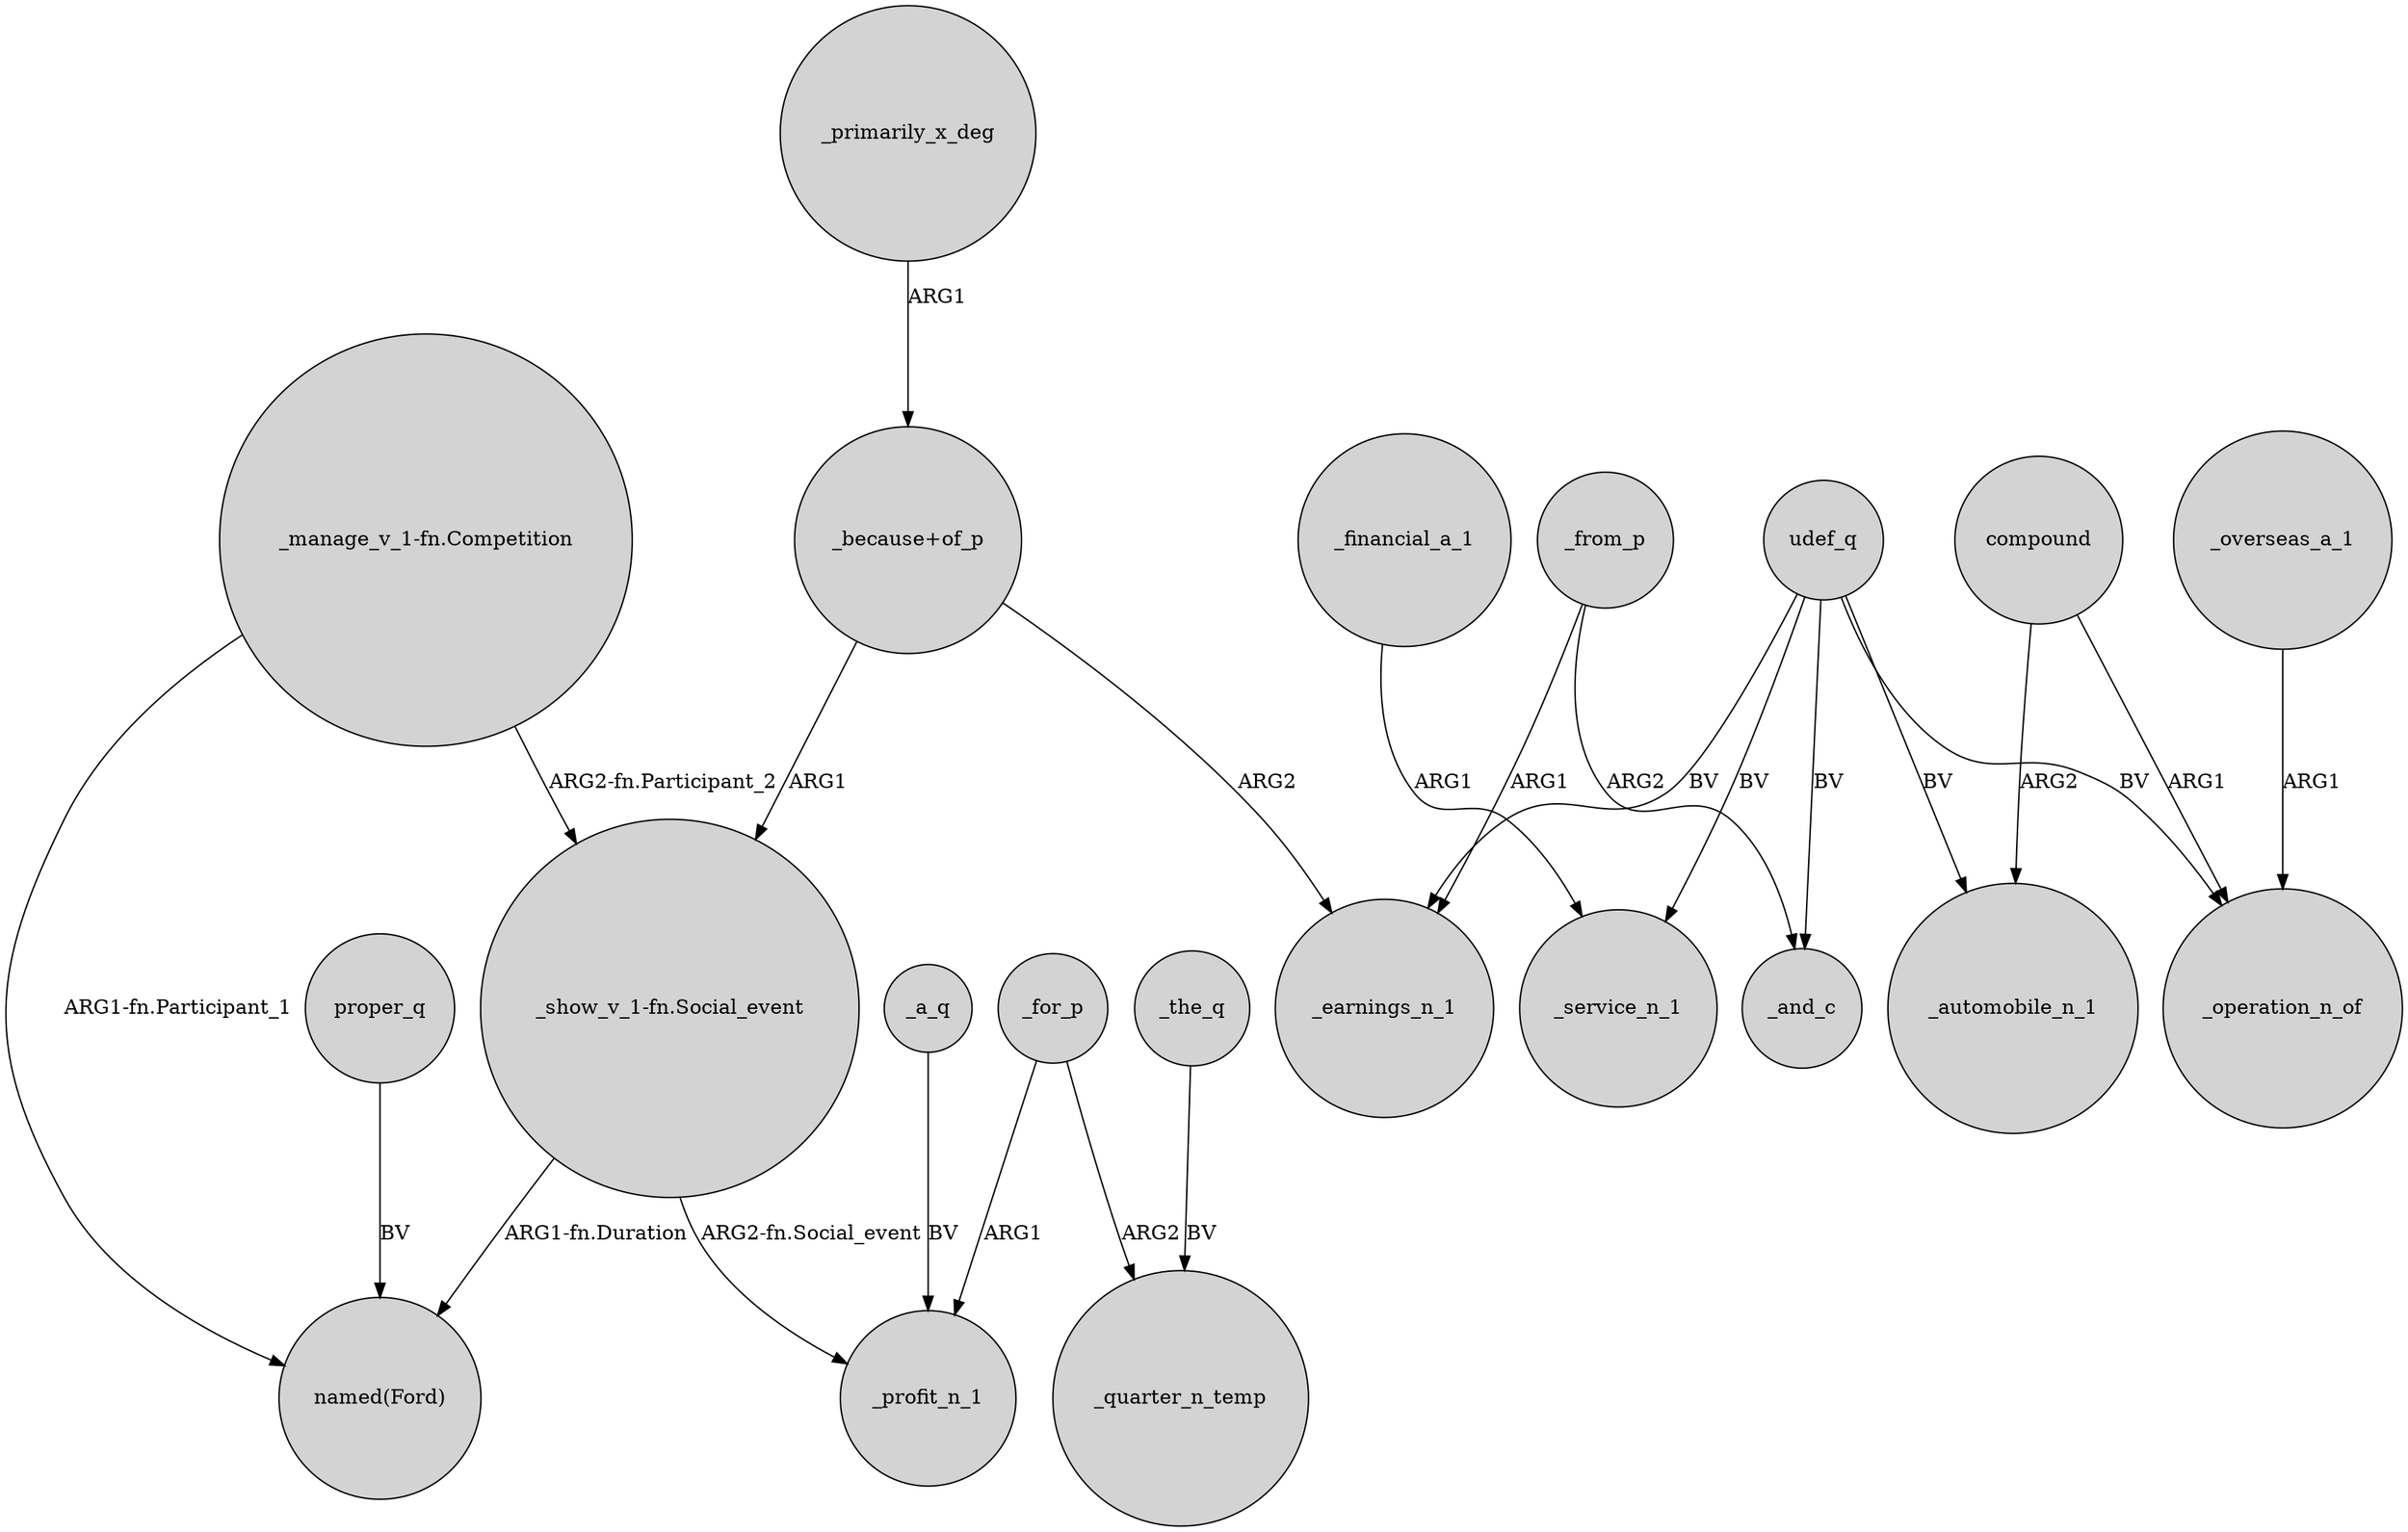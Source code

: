 digraph {
	node [shape=circle style=filled]
	"_because+of_p" -> "_show_v_1-fn.Social_event" [label=ARG1]
	udef_q -> _service_n_1 [label=BV]
	proper_q -> "named(Ford)" [label=BV]
	_for_p -> _profit_n_1 [label=ARG1]
	"_show_v_1-fn.Social_event" -> _profit_n_1 [label="ARG2-fn.Social_event"]
	_financial_a_1 -> _service_n_1 [label=ARG1]
	_from_p -> _and_c [label=ARG2]
	_the_q -> _quarter_n_temp [label=BV]
	"_because+of_p" -> _earnings_n_1 [label=ARG2]
	compound -> _operation_n_of [label=ARG1]
	udef_q -> _and_c [label=BV]
	_overseas_a_1 -> _operation_n_of [label=ARG1]
	udef_q -> _automobile_n_1 [label=BV]
	_for_p -> _quarter_n_temp [label=ARG2]
	udef_q -> _earnings_n_1 [label=BV]
	udef_q -> _operation_n_of [label=BV]
	_primarily_x_deg -> "_because+of_p" [label=ARG1]
	"_manage_v_1-fn.Competition" -> "named(Ford)" [label="ARG1-fn.Participant_1"]
	"_manage_v_1-fn.Competition" -> "_show_v_1-fn.Social_event" [label="ARG2-fn.Participant_2"]
	compound -> _automobile_n_1 [label=ARG2]
	_a_q -> _profit_n_1 [label=BV]
	_from_p -> _earnings_n_1 [label=ARG1]
	"_show_v_1-fn.Social_event" -> "named(Ford)" [label="ARG1-fn.Duration"]
}
